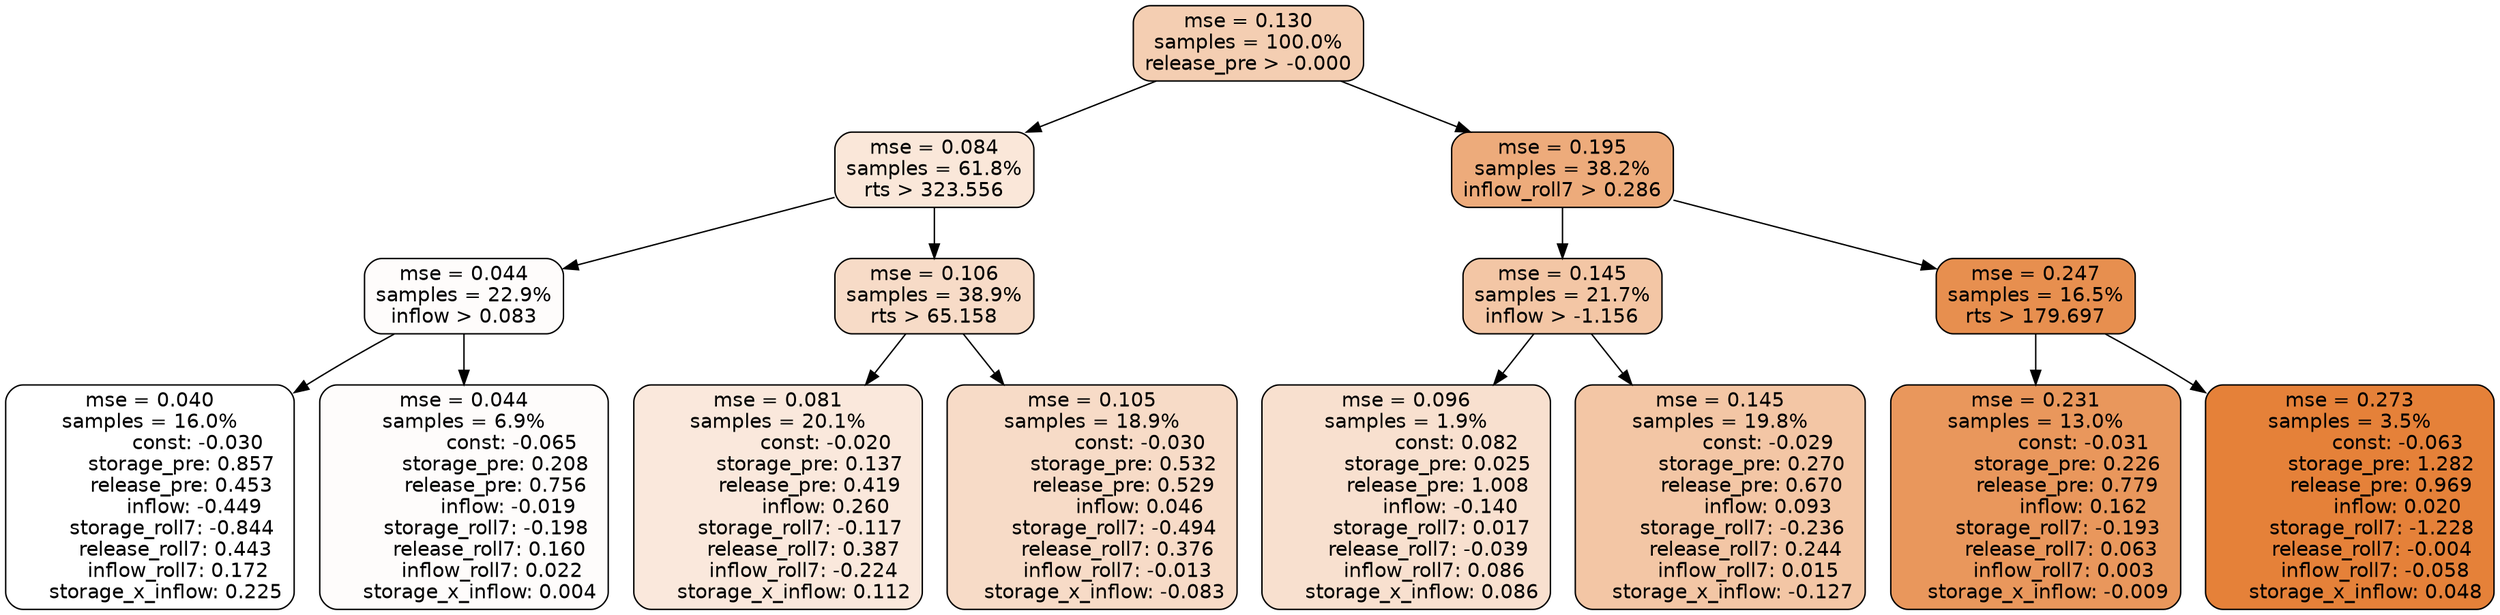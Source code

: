 digraph tree {
node [shape=rectangle, style="filled, rounded", color="black", fontname=helvetica] ;
edge [fontname=helvetica] ;
	"0" [label="mse = 0.130
samples = 100.0%
release_pre > -0.000", fillcolor="#f4ceb2"]
	"1" [label="mse = 0.084
samples = 61.8%
rts > 323.556", fillcolor="#fae7d9"]
	"8" [label="mse = 0.195
samples = 38.2%
inflow_roll7 > 0.286", fillcolor="#edab7b"]
	"5" [label="mse = 0.044
samples = 22.9%
inflow > 0.083", fillcolor="#fefcfb"]
	"2" [label="mse = 0.106
samples = 38.9%
rts > 65.158", fillcolor="#f7dbc7"]
	"9" [label="mse = 0.145
samples = 21.7%
inflow > -1.156", fillcolor="#f3c6a5"]
	"12" [label="mse = 0.247
samples = 16.5%
rts > 179.697", fillcolor="#e78f4f"]
	"6" [label="mse = 0.040
samples = 16.0%
               const: -0.030
          storage_pre: 0.857
          release_pre: 0.453
              inflow: -0.449
       storage_roll7: -0.844
        release_roll7: 0.443
         inflow_roll7: 0.172
     storage_x_inflow: 0.225", fillcolor="#ffffff"]
	"7" [label="mse = 0.044
samples = 6.9%
               const: -0.065
          storage_pre: 0.208
          release_pre: 0.756
              inflow: -0.019
       storage_roll7: -0.198
        release_roll7: 0.160
         inflow_roll7: 0.022
     storage_x_inflow: 0.004", fillcolor="#fefcfb"]
	"3" [label="mse = 0.081
samples = 20.1%
               const: -0.020
          storage_pre: 0.137
          release_pre: 0.419
               inflow: 0.260
       storage_roll7: -0.117
        release_roll7: 0.387
        inflow_roll7: -0.224
     storage_x_inflow: 0.112", fillcolor="#fae8dc"]
	"4" [label="mse = 0.105
samples = 18.9%
               const: -0.030
          storage_pre: 0.532
          release_pre: 0.529
               inflow: 0.046
       storage_roll7: -0.494
        release_roll7: 0.376
        inflow_roll7: -0.013
    storage_x_inflow: -0.083", fillcolor="#f7dbc7"]
	"10" [label="mse = 0.096
samples = 1.9%
                const: 0.082
          storage_pre: 0.025
          release_pre: 1.008
              inflow: -0.140
        storage_roll7: 0.017
       release_roll7: -0.039
         inflow_roll7: 0.086
     storage_x_inflow: 0.086", fillcolor="#f8e0cf"]
	"11" [label="mse = 0.145
samples = 19.8%
               const: -0.029
          storage_pre: 0.270
          release_pre: 0.670
               inflow: 0.093
       storage_roll7: -0.236
        release_roll7: 0.244
         inflow_roll7: 0.015
    storage_x_inflow: -0.127", fillcolor="#f3c6a5"]
	"13" [label="mse = 0.231
samples = 13.0%
               const: -0.031
          storage_pre: 0.226
          release_pre: 0.779
               inflow: 0.162
       storage_roll7: -0.193
        release_roll7: 0.063
         inflow_roll7: 0.003
    storage_x_inflow: -0.009", fillcolor="#e9975c"]
	"14" [label="mse = 0.273
samples = 3.5%
               const: -0.063
          storage_pre: 1.282
          release_pre: 0.969
               inflow: 0.020
       storage_roll7: -1.228
       release_roll7: -0.004
        inflow_roll7: -0.058
     storage_x_inflow: 0.048", fillcolor="#e58139"]

	"0" -> "1"
	"0" -> "8"
	"1" -> "2"
	"1" -> "5"
	"8" -> "9"
	"8" -> "12"
	"5" -> "6"
	"5" -> "7"
	"2" -> "3"
	"2" -> "4"
	"9" -> "10"
	"9" -> "11"
	"12" -> "13"
	"12" -> "14"
}